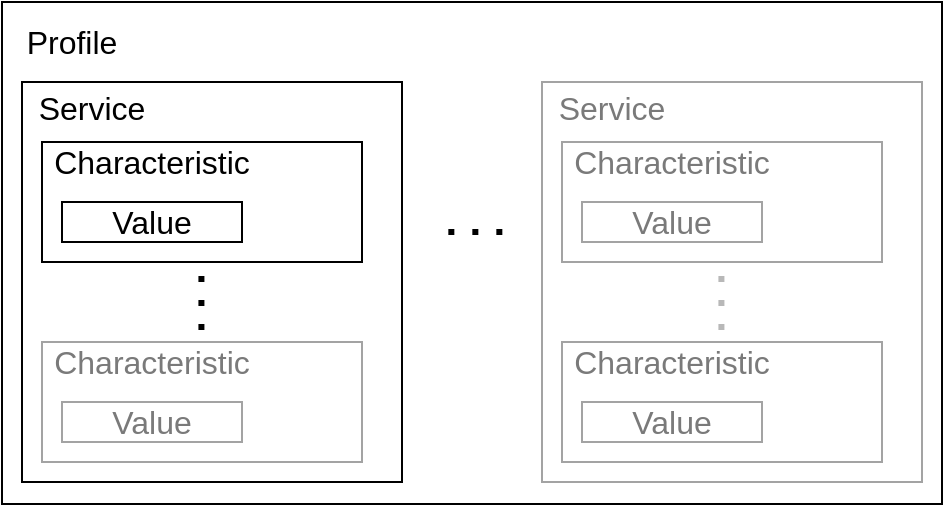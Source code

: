 <mxfile version="14.6.13" type="device"><diagram id="BPXm-SawkmNKSIrZNxvS" name="Page-1"><mxGraphModel dx="1185" dy="688" grid="1" gridSize="10" guides="1" tooltips="1" connect="1" arrows="1" fold="1" page="1" pageScale="1" pageWidth="490" pageHeight="270" math="0" shadow="0"><root><mxCell id="0"/><mxCell id="1" parent="0"/><mxCell id="GZRHOFLO-MOnthIyJKJD-4" value="" style="rounded=0;whiteSpace=wrap;html=1;" vertex="1" parent="1"><mxGeometry x="10" y="9" width="470" height="251" as="geometry"/></mxCell><mxCell id="GZRHOFLO-MOnthIyJKJD-5" value="&lt;font style=&quot;font-size: 16px&quot;&gt;Profile&lt;/font&gt;" style="text;html=1;strokeColor=none;fillColor=none;align=center;verticalAlign=middle;whiteSpace=wrap;rounded=0;" vertex="1" parent="1"><mxGeometry x="20" y="19" width="50" height="20" as="geometry"/></mxCell><mxCell id="GZRHOFLO-MOnthIyJKJD-6" value="" style="rounded=0;whiteSpace=wrap;html=1;" vertex="1" parent="1"><mxGeometry x="20" y="49" width="190" height="200" as="geometry"/></mxCell><mxCell id="GZRHOFLO-MOnthIyJKJD-8" value="Service" style="text;html=1;strokeColor=none;fillColor=none;align=center;verticalAlign=middle;whiteSpace=wrap;rounded=0;fontSize=16;" vertex="1" parent="1"><mxGeometry x="20" y="52" width="70" height="20" as="geometry"/></mxCell><mxCell id="GZRHOFLO-MOnthIyJKJD-10" value="" style="rounded=0;whiteSpace=wrap;html=1;" vertex="1" parent="1"><mxGeometry x="30" y="79" width="160" height="60" as="geometry"/></mxCell><mxCell id="GZRHOFLO-MOnthIyJKJD-7" value="Characteristic" style="text;html=1;strokeColor=none;fillColor=none;align=center;verticalAlign=middle;whiteSpace=wrap;rounded=0;fontSize=16;" vertex="1" parent="1"><mxGeometry x="40" y="79" width="90" height="20" as="geometry"/></mxCell><mxCell id="GZRHOFLO-MOnthIyJKJD-13" value="Value" style="text;html=1;fillColor=none;align=center;verticalAlign=middle;whiteSpace=wrap;rounded=0;fontSize=16;strokeColor=#000000;" vertex="1" parent="1"><mxGeometry x="40" y="109" width="90" height="20" as="geometry"/></mxCell><mxCell id="GZRHOFLO-MOnthIyJKJD-15" value="" style="rounded=0;whiteSpace=wrap;html=1;fontColor=#7A7A7A;strokeColor=#A3A3A3;" vertex="1" parent="1"><mxGeometry x="30" y="179" width="160" height="60" as="geometry"/></mxCell><mxCell id="GZRHOFLO-MOnthIyJKJD-16" value="Characteristic" style="text;html=1;fillColor=none;align=center;verticalAlign=middle;whiteSpace=wrap;rounded=0;fontSize=16;fontColor=#7A7A7A;" vertex="1" parent="1"><mxGeometry x="40" y="179" width="90" height="20" as="geometry"/></mxCell><mxCell id="GZRHOFLO-MOnthIyJKJD-17" value="Value" style="text;html=1;fillColor=none;align=center;verticalAlign=middle;whiteSpace=wrap;rounded=0;fontSize=16;fontColor=#7A7A7A;strokeColor=#A3A3A3;" vertex="1" parent="1"><mxGeometry x="40" y="209" width="90" height="20" as="geometry"/></mxCell><mxCell id="GZRHOFLO-MOnthIyJKJD-18" value="" style="endArrow=none;dashed=1;html=1;dashPattern=1 3;strokeWidth=3;fontSize=16;" edge="1" parent="1"><mxGeometry width="50" height="50" relative="1" as="geometry"><mxPoint x="109.71" y="173" as="sourcePoint"/><mxPoint x="109.71" y="143" as="targetPoint"/></mxGeometry></mxCell><mxCell id="GZRHOFLO-MOnthIyJKJD-19" value="" style="rounded=0;whiteSpace=wrap;html=1;fontColor=#7A7A7A;strokeColor=#A3A3A3;" vertex="1" parent="1"><mxGeometry x="280" y="49" width="190" height="200" as="geometry"/></mxCell><mxCell id="GZRHOFLO-MOnthIyJKJD-20" value="Service" style="text;html=1;fillColor=none;align=center;verticalAlign=middle;whiteSpace=wrap;rounded=0;fontSize=16;fontColor=#7A7A7A;" vertex="1" parent="1"><mxGeometry x="280" y="52" width="70" height="20" as="geometry"/></mxCell><mxCell id="GZRHOFLO-MOnthIyJKJD-21" value="" style="rounded=0;whiteSpace=wrap;html=1;fontColor=#7A7A7A;strokeColor=#A3A3A3;" vertex="1" parent="1"><mxGeometry x="290" y="79" width="160" height="60" as="geometry"/></mxCell><mxCell id="GZRHOFLO-MOnthIyJKJD-22" value="Characteristic" style="text;html=1;fillColor=none;align=center;verticalAlign=middle;whiteSpace=wrap;rounded=0;fontSize=16;fontColor=#7A7A7A;" vertex="1" parent="1"><mxGeometry x="300" y="79" width="90" height="20" as="geometry"/></mxCell><mxCell id="GZRHOFLO-MOnthIyJKJD-23" value="Value" style="text;html=1;fillColor=none;align=center;verticalAlign=middle;whiteSpace=wrap;rounded=0;fontSize=16;fontColor=#7A7A7A;strokeColor=#A3A3A3;" vertex="1" parent="1"><mxGeometry x="300" y="109" width="90" height="20" as="geometry"/></mxCell><mxCell id="GZRHOFLO-MOnthIyJKJD-24" value="" style="rounded=0;whiteSpace=wrap;html=1;fontColor=#7A7A7A;strokeColor=#A3A3A3;" vertex="1" parent="1"><mxGeometry x="290" y="179" width="160" height="60" as="geometry"/></mxCell><mxCell id="GZRHOFLO-MOnthIyJKJD-25" value="Characteristic" style="text;html=1;fillColor=none;align=center;verticalAlign=middle;whiteSpace=wrap;rounded=0;fontSize=16;fontColor=#7A7A7A;" vertex="1" parent="1"><mxGeometry x="300" y="179" width="90" height="20" as="geometry"/></mxCell><mxCell id="GZRHOFLO-MOnthIyJKJD-26" value="Value" style="text;html=1;fillColor=none;align=center;verticalAlign=middle;whiteSpace=wrap;rounded=0;fontSize=16;fontColor=#7A7A7A;strokeColor=#A3A3A3;" vertex="1" parent="1"><mxGeometry x="300" y="209" width="90" height="20" as="geometry"/></mxCell><mxCell id="GZRHOFLO-MOnthIyJKJD-27" value="" style="endArrow=none;dashed=1;html=1;dashPattern=1 3;strokeWidth=3;fontSize=16;strokeColor=#B8B8B8;fontColor=#B8B8B8;" edge="1" parent="1"><mxGeometry width="50" height="50" relative="1" as="geometry"><mxPoint x="369.71" y="173" as="sourcePoint"/><mxPoint x="369.71" y="143" as="targetPoint"/></mxGeometry></mxCell><mxCell id="GZRHOFLO-MOnthIyJKJD-28" value="" style="endArrow=none;dashed=1;html=1;dashPattern=1 3;strokeWidth=3;fontSize=16;" edge="1" parent="1"><mxGeometry width="50" height="50" relative="1" as="geometry"><mxPoint x="260.17" y="124" as="sourcePoint"/><mxPoint x="229.83" y="124" as="targetPoint"/></mxGeometry></mxCell></root></mxGraphModel></diagram></mxfile>